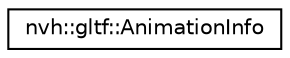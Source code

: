 digraph "Graphical Class Hierarchy"
{
 // LATEX_PDF_SIZE
  edge [fontname="Helvetica",fontsize="10",labelfontname="Helvetica",labelfontsize="10"];
  node [fontname="Helvetica",fontsize="10",shape=record];
  rankdir="LR";
  Node0 [label="nvh::gltf::AnimationInfo",height=0.2,width=0.4,color="black", fillcolor="white", style="filled",URL="$structnvh_1_1gltf_1_1_animation_info.html",tooltip=" "];
}
